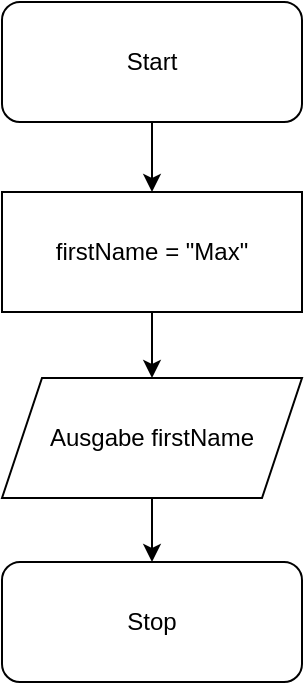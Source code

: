 <mxfile>
    <diagram id="rbemb-5QT7jkrFbRucid" name="PAP_1">
        <mxGraphModel dx="1080" dy="790" grid="1" gridSize="10" guides="1" tooltips="1" connect="1" arrows="1" fold="1" page="1" pageScale="1" pageWidth="827" pageHeight="1169" math="0" shadow="0">
            <root>
                <mxCell id="0"/>
                <mxCell id="1" parent="0"/>
                <mxCell id="14" value="" style="edgeStyle=none;html=1;" edge="1" parent="1" source="6" target="8">
                    <mxGeometry relative="1" as="geometry"/>
                </mxCell>
                <mxCell id="6" value="Start" style="rounded=1;whiteSpace=wrap;html=1;" vertex="1" parent="1">
                    <mxGeometry x="60" y="60" width="150" height="60" as="geometry"/>
                </mxCell>
                <mxCell id="7" value="Stop" style="rounded=1;whiteSpace=wrap;html=1;" vertex="1" parent="1">
                    <mxGeometry x="60" y="340" width="150" height="60" as="geometry"/>
                </mxCell>
                <mxCell id="15" value="" style="edgeStyle=none;html=1;" edge="1" parent="1" source="8" target="10">
                    <mxGeometry relative="1" as="geometry"/>
                </mxCell>
                <mxCell id="8" value="firstName = &quot;Max&quot;" style="rounded=0;whiteSpace=wrap;html=1;" vertex="1" parent="1">
                    <mxGeometry x="60" y="155" width="150" height="60" as="geometry"/>
                </mxCell>
                <mxCell id="16" value="" style="edgeStyle=none;html=1;" edge="1" parent="1" source="10" target="7">
                    <mxGeometry relative="1" as="geometry"/>
                </mxCell>
                <mxCell id="10" value="Ausgabe firstName" style="shape=parallelogram;perimeter=parallelogramPerimeter;whiteSpace=wrap;html=1;fixedSize=1;" vertex="1" parent="1">
                    <mxGeometry x="60" y="248" width="150" height="60" as="geometry"/>
                </mxCell>
            </root>
        </mxGraphModel>
    </diagram>
    <diagram name="Copy of PAP_1" id="PK7lrpKMSZgiiM2O9FkY">
        <mxGraphModel dx="1080" dy="790" grid="1" gridSize="10" guides="1" tooltips="1" connect="1" arrows="1" fold="1" page="1" pageScale="1" pageWidth="827" pageHeight="1169" math="0" shadow="0">
            <root>
                <mxCell id="WVrWoCyWh7l039VKgMtK-0"/>
                <mxCell id="WVrWoCyWh7l039VKgMtK-1" parent="WVrWoCyWh7l039VKgMtK-0"/>
                <mxCell id="WVrWoCyWh7l039VKgMtK-2" value="" style="edgeStyle=none;html=1;" edge="1" parent="WVrWoCyWh7l039VKgMtK-1" source="WVrWoCyWh7l039VKgMtK-3" target="WVrWoCyWh7l039VKgMtK-6">
                    <mxGeometry relative="1" as="geometry"/>
                </mxCell>
                <mxCell id="WVrWoCyWh7l039VKgMtK-3" value="Start" style="rounded=1;whiteSpace=wrap;html=1;" vertex="1" parent="WVrWoCyWh7l039VKgMtK-1">
                    <mxGeometry x="60" y="60" width="150" height="60" as="geometry"/>
                </mxCell>
                <mxCell id="WVrWoCyWh7l039VKgMtK-4" value="Stop" style="rounded=1;whiteSpace=wrap;html=1;" vertex="1" parent="WVrWoCyWh7l039VKgMtK-1">
                    <mxGeometry x="60" y="340" width="150" height="60" as="geometry"/>
                </mxCell>
                <mxCell id="WVrWoCyWh7l039VKgMtK-5" value="" style="edgeStyle=none;html=1;" edge="1" parent="WVrWoCyWh7l039VKgMtK-1" source="WVrWoCyWh7l039VKgMtK-6" target="WVrWoCyWh7l039VKgMtK-8">
                    <mxGeometry relative="1" as="geometry"/>
                </mxCell>
                <mxCell id="WVrWoCyWh7l039VKgMtK-6" value="familyName = &quot;Mütze&quot;" style="rounded=0;whiteSpace=wrap;html=1;" vertex="1" parent="WVrWoCyWh7l039VKgMtK-1">
                    <mxGeometry x="60" y="155" width="150" height="60" as="geometry"/>
                </mxCell>
                <mxCell id="WVrWoCyWh7l039VKgMtK-7" value="" style="edgeStyle=none;html=1;" edge="1" parent="WVrWoCyWh7l039VKgMtK-1" source="WVrWoCyWh7l039VKgMtK-8" target="WVrWoCyWh7l039VKgMtK-4">
                    <mxGeometry relative="1" as="geometry"/>
                </mxCell>
                <mxCell id="WVrWoCyWh7l039VKgMtK-8" value="Ausgabe familyName" style="shape=parallelogram;perimeter=parallelogramPerimeter;whiteSpace=wrap;html=1;fixedSize=1;" vertex="1" parent="WVrWoCyWh7l039VKgMtK-1">
                    <mxGeometry x="60" y="248" width="150" height="60" as="geometry"/>
                </mxCell>
            </root>
        </mxGraphModel>
    </diagram>
</mxfile>
